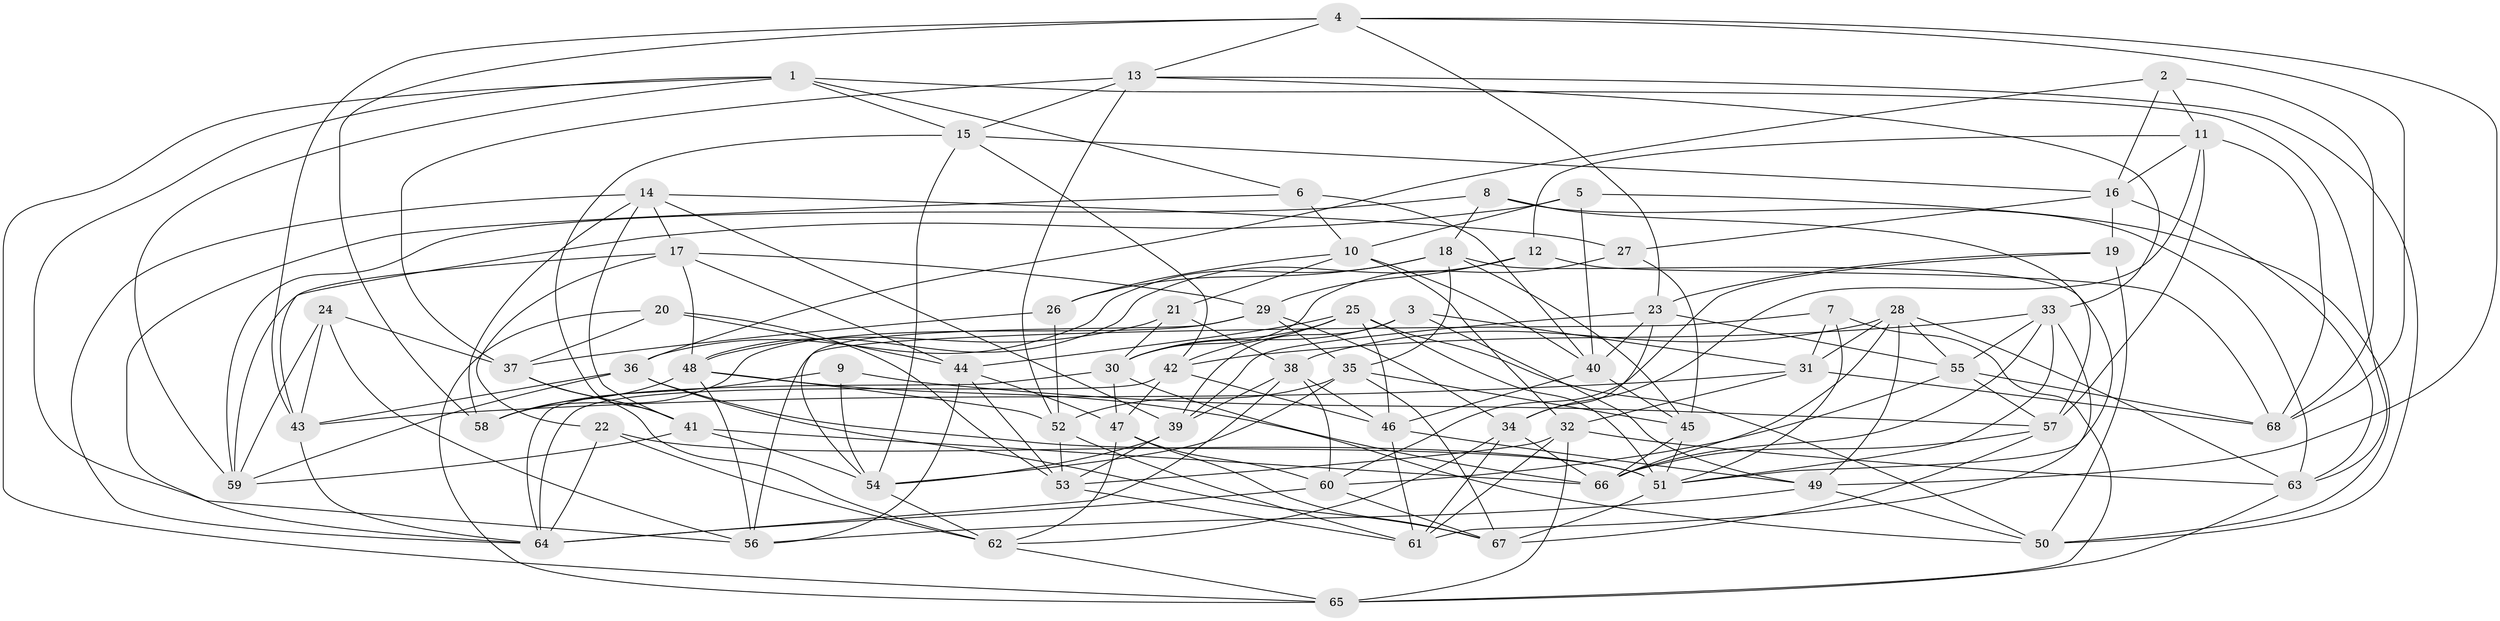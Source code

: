 // original degree distribution, {4: 1.0}
// Generated by graph-tools (version 1.1) at 2025/50/03/09/25 03:50:57]
// undirected, 68 vertices, 192 edges
graph export_dot {
graph [start="1"]
  node [color=gray90,style=filled];
  1;
  2;
  3;
  4;
  5;
  6;
  7;
  8;
  9;
  10;
  11;
  12;
  13;
  14;
  15;
  16;
  17;
  18;
  19;
  20;
  21;
  22;
  23;
  24;
  25;
  26;
  27;
  28;
  29;
  30;
  31;
  32;
  33;
  34;
  35;
  36;
  37;
  38;
  39;
  40;
  41;
  42;
  43;
  44;
  45;
  46;
  47;
  48;
  49;
  50;
  51;
  52;
  53;
  54;
  55;
  56;
  57;
  58;
  59;
  60;
  61;
  62;
  63;
  64;
  65;
  66;
  67;
  68;
  1 -- 6 [weight=1.0];
  1 -- 15 [weight=1.0];
  1 -- 56 [weight=1.0];
  1 -- 59 [weight=1.0];
  1 -- 63 [weight=1.0];
  1 -- 65 [weight=1.0];
  2 -- 11 [weight=1.0];
  2 -- 16 [weight=1.0];
  2 -- 36 [weight=1.0];
  2 -- 68 [weight=1.0];
  3 -- 30 [weight=1.0];
  3 -- 31 [weight=1.0];
  3 -- 39 [weight=1.0];
  3 -- 49 [weight=1.0];
  4 -- 13 [weight=1.0];
  4 -- 23 [weight=1.0];
  4 -- 43 [weight=1.0];
  4 -- 49 [weight=1.0];
  4 -- 58 [weight=1.0];
  4 -- 68 [weight=1.0];
  5 -- 10 [weight=1.0];
  5 -- 40 [weight=1.0];
  5 -- 43 [weight=1.0];
  5 -- 50 [weight=1.0];
  6 -- 10 [weight=1.0];
  6 -- 40 [weight=1.0];
  6 -- 64 [weight=1.0];
  7 -- 31 [weight=1.0];
  7 -- 51 [weight=1.0];
  7 -- 56 [weight=1.0];
  7 -- 65 [weight=1.0];
  8 -- 18 [weight=1.0];
  8 -- 57 [weight=1.0];
  8 -- 59 [weight=1.0];
  8 -- 63 [weight=1.0];
  9 -- 54 [weight=2.0];
  9 -- 57 [weight=1.0];
  9 -- 58 [weight=1.0];
  10 -- 21 [weight=1.0];
  10 -- 26 [weight=1.0];
  10 -- 32 [weight=1.0];
  10 -- 40 [weight=1.0];
  11 -- 12 [weight=1.0];
  11 -- 16 [weight=1.0];
  11 -- 34 [weight=1.0];
  11 -- 57 [weight=1.0];
  11 -- 68 [weight=1.0];
  12 -- 29 [weight=1.0];
  12 -- 48 [weight=1.0];
  12 -- 68 [weight=1.0];
  13 -- 15 [weight=1.0];
  13 -- 33 [weight=1.0];
  13 -- 37 [weight=1.0];
  13 -- 50 [weight=1.0];
  13 -- 52 [weight=1.0];
  14 -- 17 [weight=1.0];
  14 -- 27 [weight=1.0];
  14 -- 39 [weight=1.0];
  14 -- 41 [weight=1.0];
  14 -- 58 [weight=1.0];
  14 -- 64 [weight=1.0];
  15 -- 16 [weight=1.0];
  15 -- 41 [weight=1.0];
  15 -- 42 [weight=1.0];
  15 -- 54 [weight=1.0];
  16 -- 19 [weight=1.0];
  16 -- 27 [weight=1.0];
  16 -- 63 [weight=1.0];
  17 -- 22 [weight=1.0];
  17 -- 29 [weight=1.0];
  17 -- 44 [weight=1.0];
  17 -- 48 [weight=1.0];
  17 -- 59 [weight=1.0];
  18 -- 26 [weight=1.0];
  18 -- 35 [weight=1.0];
  18 -- 36 [weight=1.0];
  18 -- 45 [weight=1.0];
  18 -- 51 [weight=1.0];
  19 -- 23 [weight=1.0];
  19 -- 50 [weight=1.0];
  19 -- 60 [weight=1.0];
  20 -- 37 [weight=1.0];
  20 -- 44 [weight=1.0];
  20 -- 53 [weight=1.0];
  20 -- 65 [weight=1.0];
  21 -- 30 [weight=1.0];
  21 -- 38 [weight=1.0];
  21 -- 48 [weight=1.0];
  22 -- 51 [weight=1.0];
  22 -- 62 [weight=1.0];
  22 -- 64 [weight=1.0];
  23 -- 34 [weight=1.0];
  23 -- 39 [weight=1.0];
  23 -- 40 [weight=1.0];
  23 -- 55 [weight=1.0];
  24 -- 37 [weight=1.0];
  24 -- 43 [weight=1.0];
  24 -- 56 [weight=1.0];
  24 -- 59 [weight=1.0];
  25 -- 30 [weight=1.0];
  25 -- 42 [weight=1.0];
  25 -- 44 [weight=1.0];
  25 -- 46 [weight=1.0];
  25 -- 50 [weight=1.0];
  25 -- 51 [weight=1.0];
  26 -- 37 [weight=1.0];
  26 -- 52 [weight=1.0];
  27 -- 30 [weight=1.0];
  27 -- 45 [weight=1.0];
  28 -- 31 [weight=1.0];
  28 -- 38 [weight=1.0];
  28 -- 49 [weight=1.0];
  28 -- 55 [weight=1.0];
  28 -- 63 [weight=1.0];
  28 -- 66 [weight=1.0];
  29 -- 34 [weight=1.0];
  29 -- 35 [weight=1.0];
  29 -- 54 [weight=1.0];
  29 -- 58 [weight=1.0];
  30 -- 47 [weight=1.0];
  30 -- 64 [weight=1.0];
  30 -- 66 [weight=2.0];
  31 -- 32 [weight=1.0];
  31 -- 43 [weight=1.0];
  31 -- 68 [weight=1.0];
  32 -- 53 [weight=1.0];
  32 -- 61 [weight=1.0];
  32 -- 63 [weight=1.0];
  32 -- 65 [weight=1.0];
  33 -- 42 [weight=1.0];
  33 -- 51 [weight=1.0];
  33 -- 55 [weight=1.0];
  33 -- 61 [weight=1.0];
  33 -- 66 [weight=1.0];
  34 -- 61 [weight=1.0];
  34 -- 62 [weight=1.0];
  34 -- 66 [weight=1.0];
  35 -- 45 [weight=1.0];
  35 -- 52 [weight=1.0];
  35 -- 54 [weight=1.0];
  35 -- 67 [weight=1.0];
  36 -- 43 [weight=1.0];
  36 -- 51 [weight=1.0];
  36 -- 59 [weight=1.0];
  36 -- 67 [weight=1.0];
  37 -- 41 [weight=1.0];
  37 -- 62 [weight=1.0];
  38 -- 39 [weight=1.0];
  38 -- 46 [weight=1.0];
  38 -- 60 [weight=1.0];
  38 -- 64 [weight=1.0];
  39 -- 53 [weight=1.0];
  39 -- 54 [weight=1.0];
  40 -- 45 [weight=1.0];
  40 -- 46 [weight=1.0];
  41 -- 54 [weight=1.0];
  41 -- 59 [weight=1.0];
  41 -- 66 [weight=1.0];
  42 -- 46 [weight=1.0];
  42 -- 47 [weight=1.0];
  42 -- 64 [weight=1.0];
  43 -- 64 [weight=1.0];
  44 -- 47 [weight=1.0];
  44 -- 53 [weight=1.0];
  44 -- 56 [weight=1.0];
  45 -- 51 [weight=1.0];
  45 -- 66 [weight=1.0];
  46 -- 49 [weight=1.0];
  46 -- 61 [weight=1.0];
  47 -- 60 [weight=1.0];
  47 -- 62 [weight=1.0];
  47 -- 67 [weight=1.0];
  48 -- 50 [weight=1.0];
  48 -- 52 [weight=1.0];
  48 -- 56 [weight=1.0];
  48 -- 58 [weight=2.0];
  49 -- 50 [weight=1.0];
  49 -- 56 [weight=1.0];
  51 -- 67 [weight=3.0];
  52 -- 53 [weight=1.0];
  52 -- 61 [weight=1.0];
  53 -- 61 [weight=1.0];
  54 -- 62 [weight=1.0];
  55 -- 57 [weight=1.0];
  55 -- 60 [weight=1.0];
  55 -- 68 [weight=1.0];
  57 -- 66 [weight=1.0];
  57 -- 67 [weight=1.0];
  60 -- 64 [weight=1.0];
  60 -- 67 [weight=1.0];
  62 -- 65 [weight=1.0];
  63 -- 65 [weight=1.0];
}
